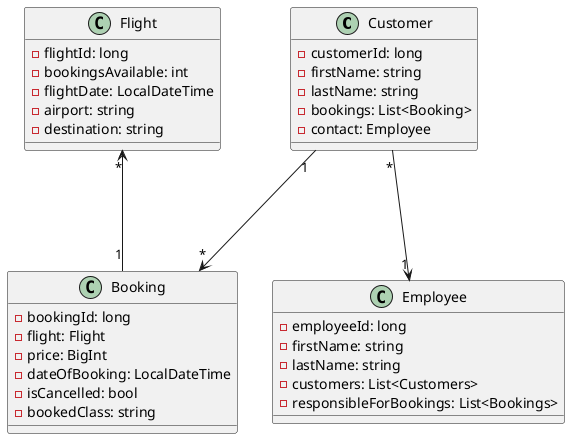 @startuml
class Customer {
- customerId: long
- firstName: string
- lastName: string
- bookings: List<Booking>
- contact: Employee
}

class Employee {
- employeeId: long
- firstName: string
- lastName: string
- customers: List<Customers>
- responsibleForBookings: List<Bookings>
}

class Booking {
- bookingId: long
- flight: Flight
- price: BigInt
- dateOfBooking: LocalDateTime
- isCancelled: bool
- bookedClass: string
}

class Flight {
- flightId: long
- bookingsAvailable: int
- flightDate: LocalDateTime
- airport: string
- destination: string
}

Customer "*" ---> "1" Employee
Customer "1" ---> "*" Booking
Booking "1" --up-> "*" Flight
@enduml